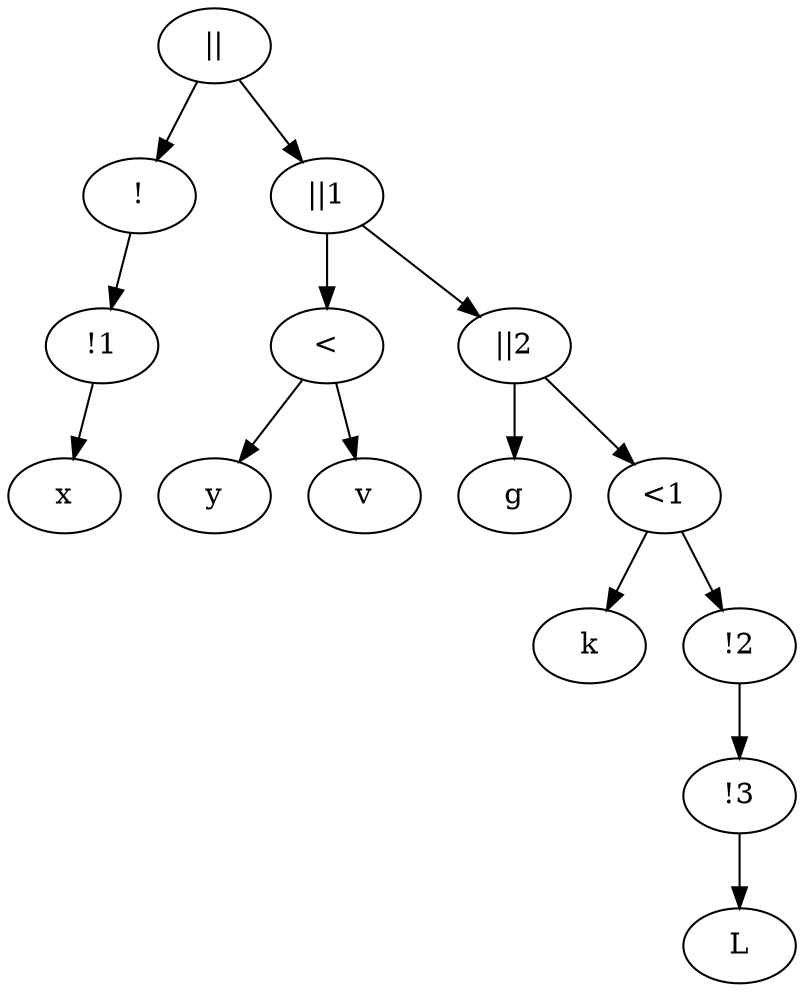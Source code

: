 strict digraph "" {
	"||" -> "!";
	"||" -> "||1";
	"!" -> "!1";
	"||1" -> "<";
	"||1" -> "||2";
	"!1" -> x;
	"<" -> y;
	"<" -> v;
	"||2" -> g;
	"||2" -> "<1";
	"<1" -> k;
	"<1" -> "!2";
	"!2" -> "!3";
	"!3" -> L;
}
